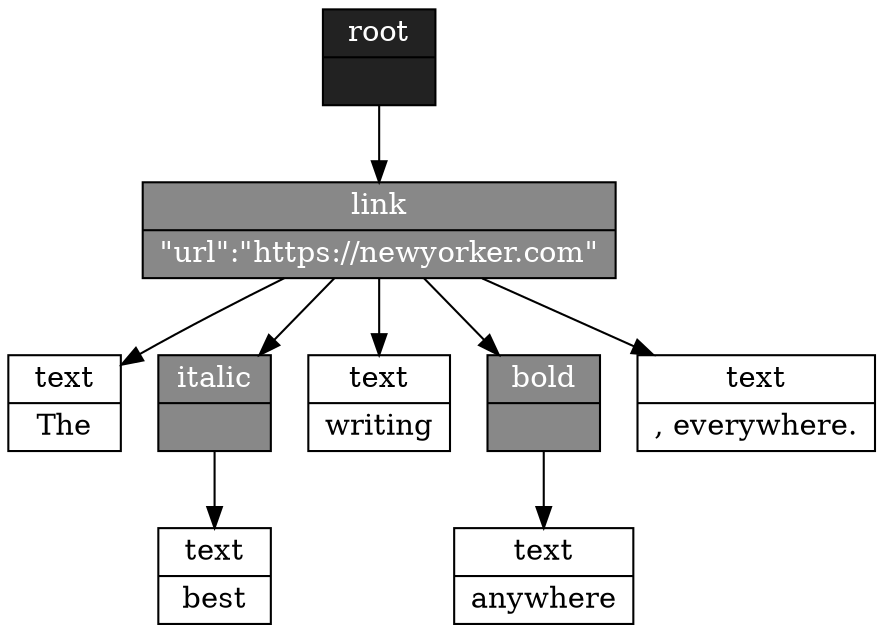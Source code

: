 digraph atjson{
  node [shape=record];
  root1 [label="{root|{}}" style=filled fillcolor="#222222" fontcolor="#FFFFFF"];
  link2 [label="{link|{\"url\":\"https://newyorker.com\"}}" style=filled fillcolor="#888888" fontcolor="#FFFFFF"];
  text3 [label="{text|The }" style=filled fillcolor="#FFFFFF" fontcolor="#000000"];
  italic4 [label="{italic|{}}" style=filled fillcolor="#888888" fontcolor="#FFFFFF"];
  text5 [label="{text|best}" style=filled fillcolor="#FFFFFF" fontcolor="#000000"];
  text6 [label="{text| writing }" style=filled fillcolor="#FFFFFF" fontcolor="#000000"];
  bold7 [label="{bold|{}}" style=filled fillcolor="#888888" fontcolor="#FFFFFF"];
  text8 [label="{text|anywhere}" style=filled fillcolor="#FFFFFF" fontcolor="#000000"];
  text9 [label="{text|, everywhere.}" style=filled fillcolor="#FFFFFF" fontcolor="#000000"];
  link2 -> text3;
  italic4 -> text5;
  link2 -> italic4;
  link2 -> text6;
  bold7 -> text8;
  link2 -> bold7;
  link2 -> text9;
  root1 -> link2;
}